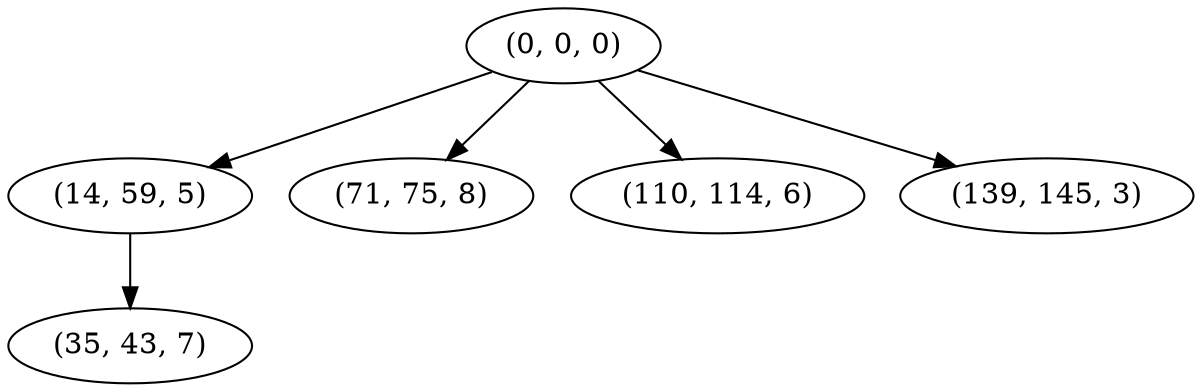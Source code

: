 digraph tree {
    "(0, 0, 0)";
    "(14, 59, 5)";
    "(35, 43, 7)";
    "(71, 75, 8)";
    "(110, 114, 6)";
    "(139, 145, 3)";
    "(0, 0, 0)" -> "(14, 59, 5)";
    "(0, 0, 0)" -> "(71, 75, 8)";
    "(0, 0, 0)" -> "(110, 114, 6)";
    "(0, 0, 0)" -> "(139, 145, 3)";
    "(14, 59, 5)" -> "(35, 43, 7)";
}
